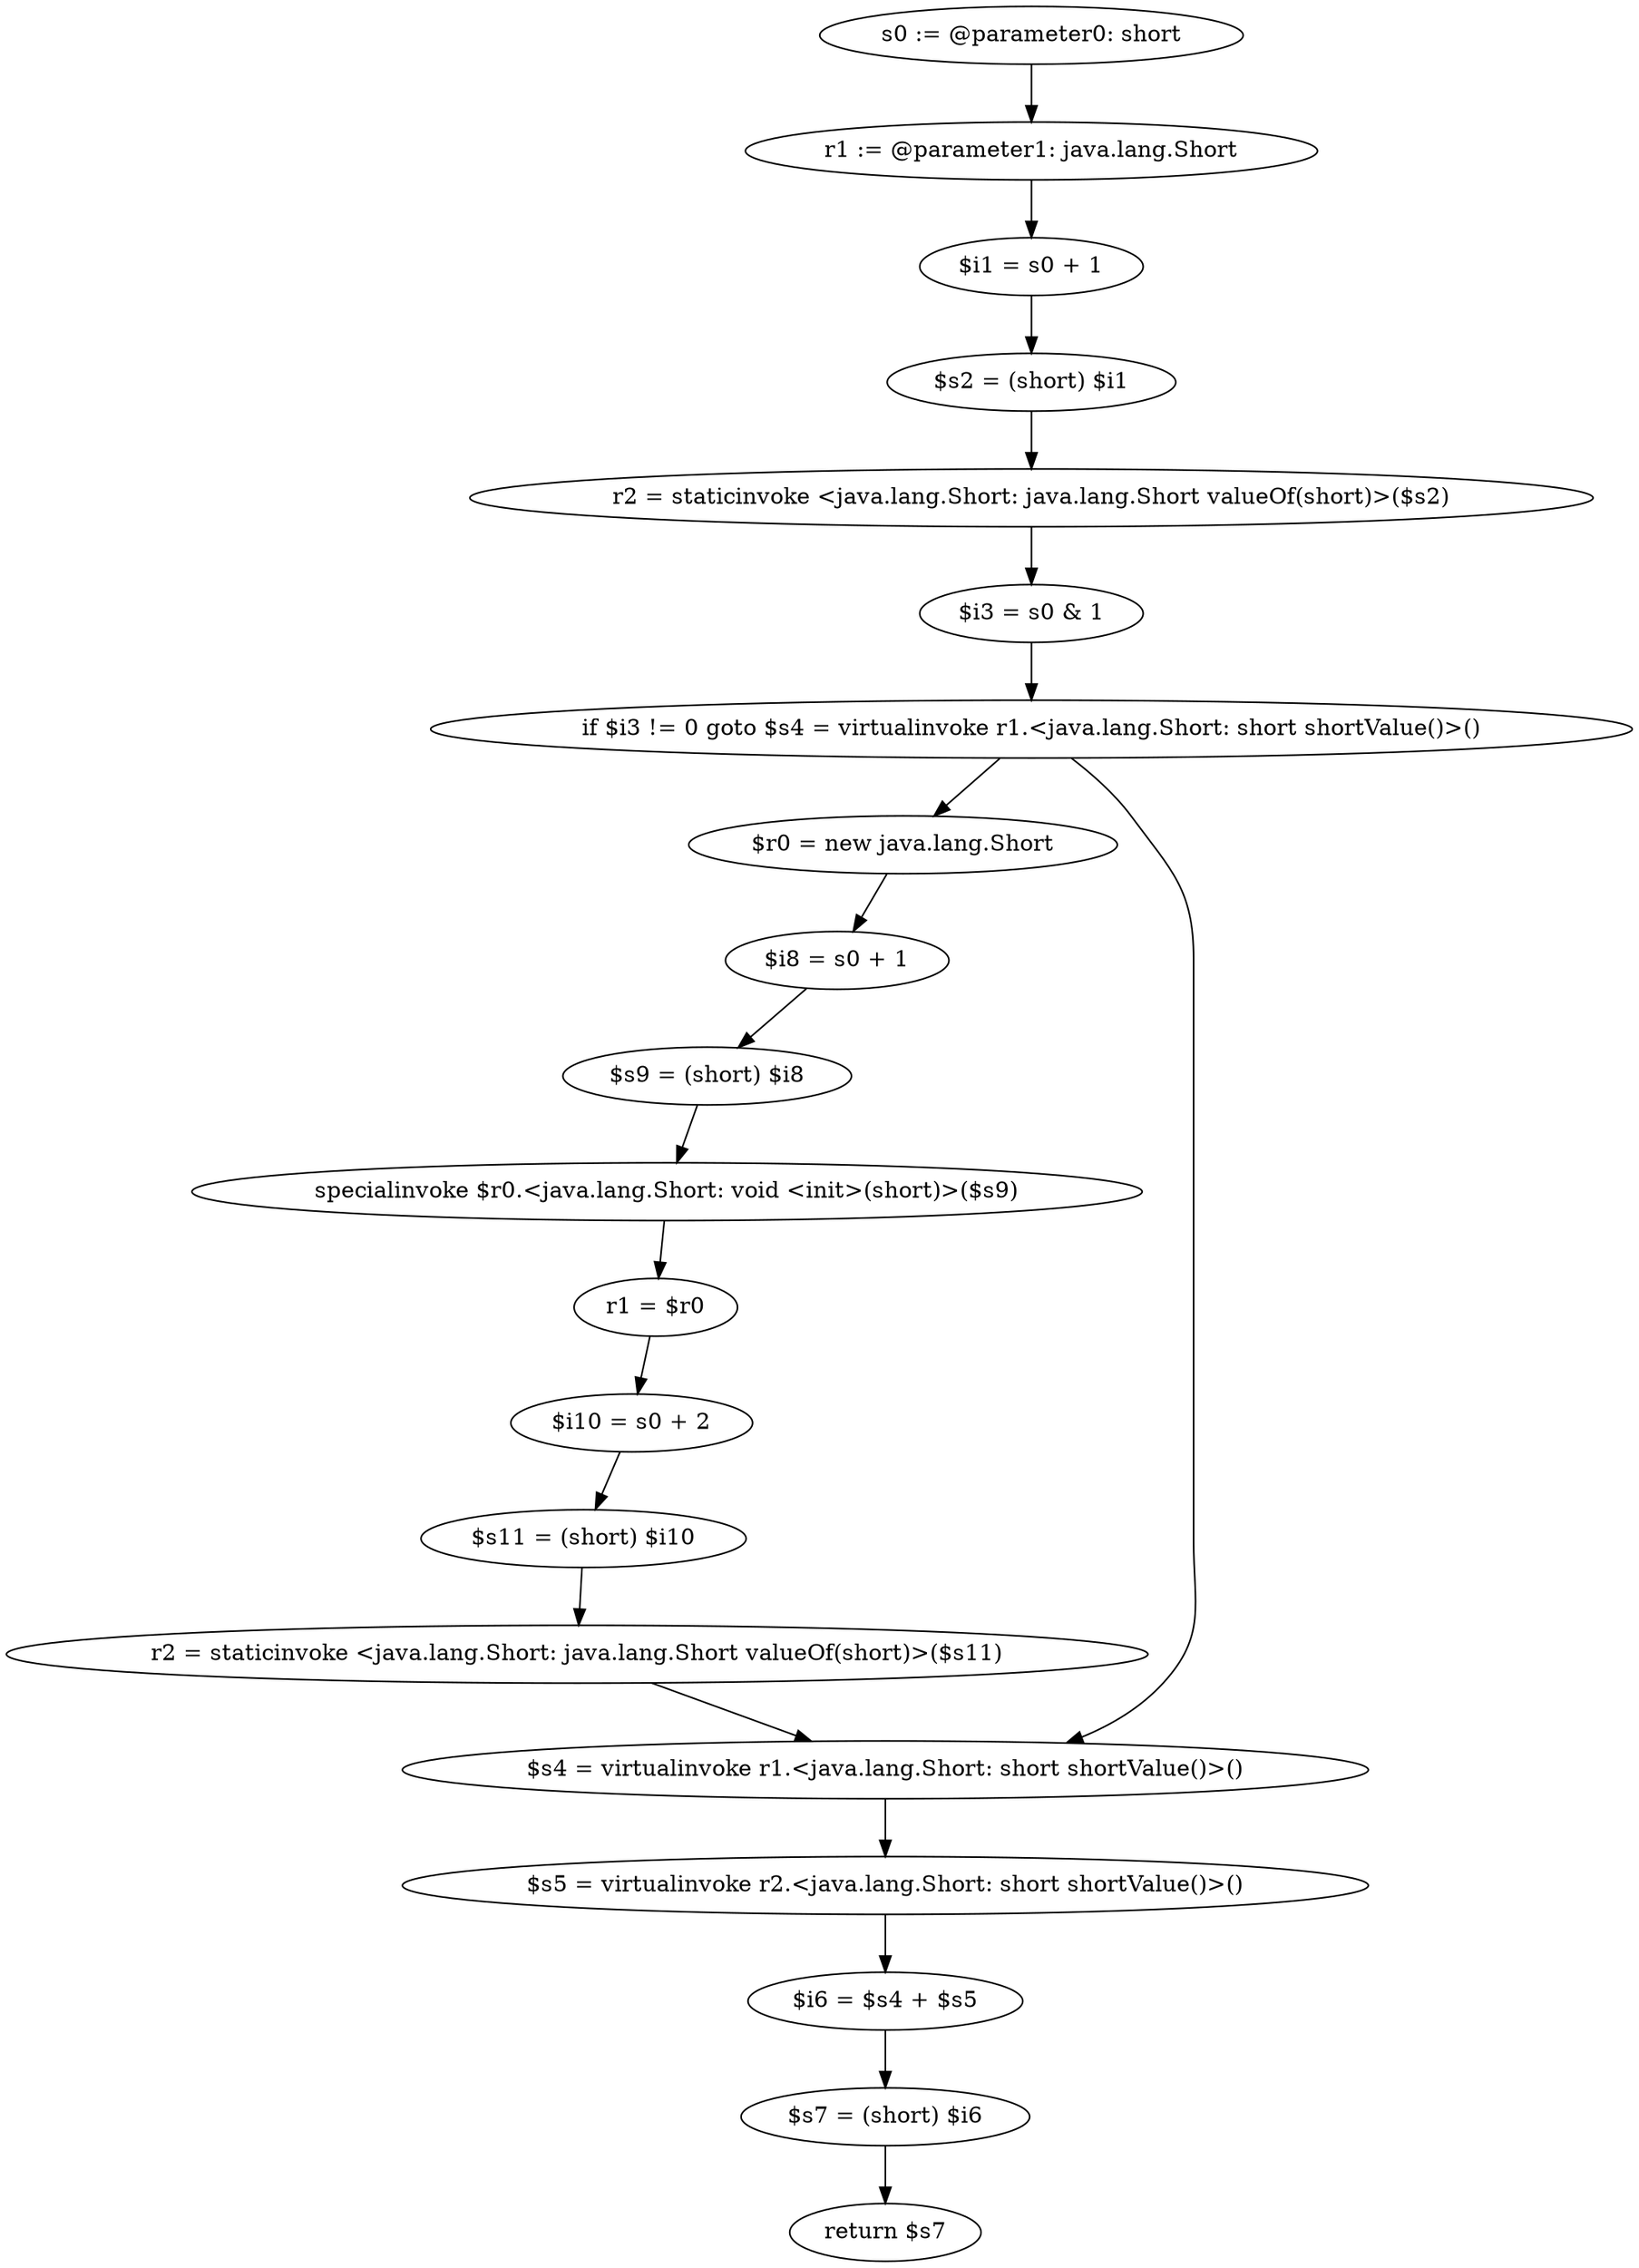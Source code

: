 digraph "unitGraph" {
    "s0 := @parameter0: short"
    "r1 := @parameter1: java.lang.Short"
    "$i1 = s0 + 1"
    "$s2 = (short) $i1"
    "r2 = staticinvoke <java.lang.Short: java.lang.Short valueOf(short)>($s2)"
    "$i3 = s0 & 1"
    "if $i3 != 0 goto $s4 = virtualinvoke r1.<java.lang.Short: short shortValue()>()"
    "$r0 = new java.lang.Short"
    "$i8 = s0 + 1"
    "$s9 = (short) $i8"
    "specialinvoke $r0.<java.lang.Short: void <init>(short)>($s9)"
    "r1 = $r0"
    "$i10 = s0 + 2"
    "$s11 = (short) $i10"
    "r2 = staticinvoke <java.lang.Short: java.lang.Short valueOf(short)>($s11)"
    "$s4 = virtualinvoke r1.<java.lang.Short: short shortValue()>()"
    "$s5 = virtualinvoke r2.<java.lang.Short: short shortValue()>()"
    "$i6 = $s4 + $s5"
    "$s7 = (short) $i6"
    "return $s7"
    "s0 := @parameter0: short"->"r1 := @parameter1: java.lang.Short";
    "r1 := @parameter1: java.lang.Short"->"$i1 = s0 + 1";
    "$i1 = s0 + 1"->"$s2 = (short) $i1";
    "$s2 = (short) $i1"->"r2 = staticinvoke <java.lang.Short: java.lang.Short valueOf(short)>($s2)";
    "r2 = staticinvoke <java.lang.Short: java.lang.Short valueOf(short)>($s2)"->"$i3 = s0 & 1";
    "$i3 = s0 & 1"->"if $i3 != 0 goto $s4 = virtualinvoke r1.<java.lang.Short: short shortValue()>()";
    "if $i3 != 0 goto $s4 = virtualinvoke r1.<java.lang.Short: short shortValue()>()"->"$r0 = new java.lang.Short";
    "if $i3 != 0 goto $s4 = virtualinvoke r1.<java.lang.Short: short shortValue()>()"->"$s4 = virtualinvoke r1.<java.lang.Short: short shortValue()>()";
    "$r0 = new java.lang.Short"->"$i8 = s0 + 1";
    "$i8 = s0 + 1"->"$s9 = (short) $i8";
    "$s9 = (short) $i8"->"specialinvoke $r0.<java.lang.Short: void <init>(short)>($s9)";
    "specialinvoke $r0.<java.lang.Short: void <init>(short)>($s9)"->"r1 = $r0";
    "r1 = $r0"->"$i10 = s0 + 2";
    "$i10 = s0 + 2"->"$s11 = (short) $i10";
    "$s11 = (short) $i10"->"r2 = staticinvoke <java.lang.Short: java.lang.Short valueOf(short)>($s11)";
    "r2 = staticinvoke <java.lang.Short: java.lang.Short valueOf(short)>($s11)"->"$s4 = virtualinvoke r1.<java.lang.Short: short shortValue()>()";
    "$s4 = virtualinvoke r1.<java.lang.Short: short shortValue()>()"->"$s5 = virtualinvoke r2.<java.lang.Short: short shortValue()>()";
    "$s5 = virtualinvoke r2.<java.lang.Short: short shortValue()>()"->"$i6 = $s4 + $s5";
    "$i6 = $s4 + $s5"->"$s7 = (short) $i6";
    "$s7 = (short) $i6"->"return $s7";
}
